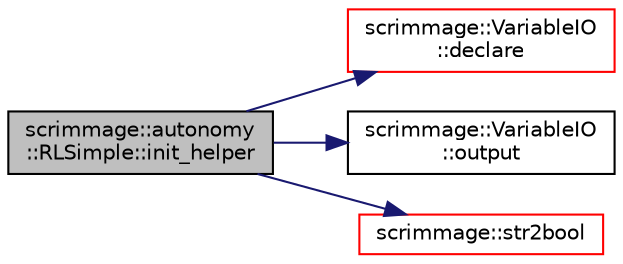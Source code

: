 digraph "scrimmage::autonomy::RLSimple::init_helper"
{
 // LATEX_PDF_SIZE
  edge [fontname="Helvetica",fontsize="10",labelfontname="Helvetica",labelfontsize="10"];
  node [fontname="Helvetica",fontsize="10",shape=record];
  rankdir="LR";
  Node1 [label="scrimmage::autonomy\l::RLSimple::init_helper",height=0.2,width=0.4,color="black", fillcolor="grey75", style="filled", fontcolor="black",tooltip=" "];
  Node1 -> Node2 [color="midnightblue",fontsize="10",style="solid",fontname="Helvetica"];
  Node2 [label="scrimmage::VariableIO\l::declare",height=0.2,width=0.4,color="red", fillcolor="white", style="filled",URL="$classscrimmage_1_1VariableIO.html#a17480737fb5915e676286816fee2412e",tooltip=" "];
  Node1 -> Node5 [color="midnightblue",fontsize="10",style="solid",fontname="Helvetica"];
  Node5 [label="scrimmage::VariableIO\l::output",height=0.2,width=0.4,color="black", fillcolor="white", style="filled",URL="$classscrimmage_1_1VariableIO.html#a06635f8f0f60b68ea70bae0f687480b7",tooltip=" "];
  Node1 -> Node6 [color="midnightblue",fontsize="10",style="solid",fontname="Helvetica"];
  Node6 [label="scrimmage::str2bool",height=0.2,width=0.4,color="red", fillcolor="white", style="filled",URL="$namespacescrimmage.html#abffb4b71da39ec24ad042a27d968da96",tooltip=" "];
}
